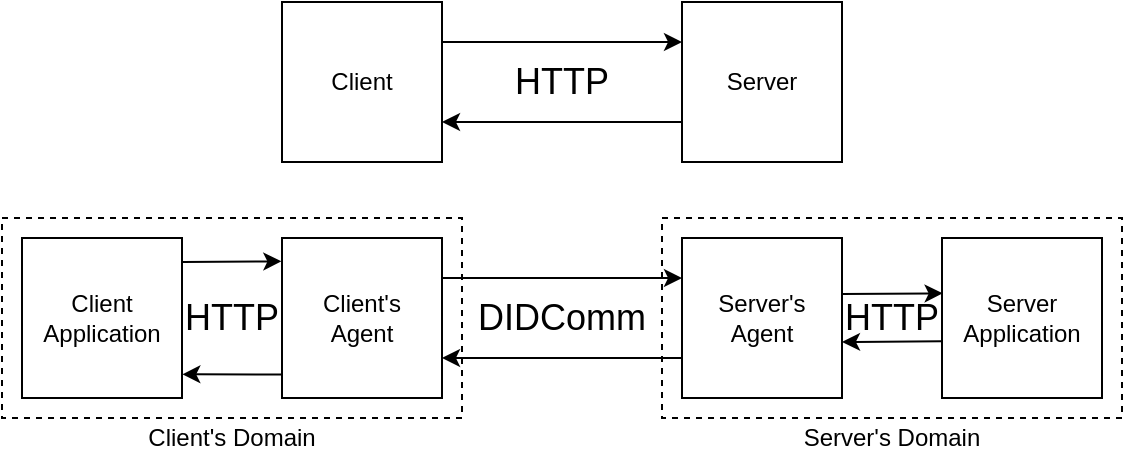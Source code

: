 <mxfile version="12.4.2" type="device" pages="1"><diagram id="flqJx3azPbYMFlhVJe77" name="Page-1"><mxGraphModel dx="870" dy="519" grid="1" gridSize="10" guides="1" tooltips="1" connect="1" arrows="1" fold="1" page="1" pageScale="1" pageWidth="850" pageHeight="1100" math="0" shadow="0"><root><mxCell id="0"/><mxCell id="1" parent="0"/><mxCell id="X_5b7UsqRvEbusuGWNfe-1" value="Client Application" style="whiteSpace=wrap;html=1;aspect=fixed;" parent="1" vertex="1"><mxGeometry x="100" y="180" width="80" height="80" as="geometry"/></mxCell><mxCell id="833Bp2n8RyJKiAD3lse3-9" style="edgeStyle=none;rounded=0;orthogonalLoop=1;jettySize=auto;html=1;exitX=0.003;exitY=0.853;exitDx=0;exitDy=0;entryX=1.002;entryY=0.852;entryDx=0;entryDy=0;exitPerimeter=0;entryPerimeter=0;" parent="1" source="X_5b7UsqRvEbusuGWNfe-2" target="X_5b7UsqRvEbusuGWNfe-1" edge="1"><mxGeometry relative="1" as="geometry"><mxPoint x="230" y="249" as="sourcePoint"/><mxPoint x="180" y="249" as="targetPoint"/></mxGeometry></mxCell><mxCell id="X_5b7UsqRvEbusuGWNfe-2" value="Client's&lt;br&gt;&lt;div&gt;Agent&lt;/div&gt;" style="whiteSpace=wrap;html=1;aspect=fixed;" parent="1" vertex="1"><mxGeometry x="230" y="180" width="80" height="80" as="geometry"/></mxCell><mxCell id="833Bp2n8RyJKiAD3lse3-6" style="edgeStyle=none;rounded=0;orthogonalLoop=1;jettySize=auto;html=1;exitX=0.996;exitY=0.35;exitDx=0;exitDy=0;entryX=0.004;entryY=0.346;entryDx=0;entryDy=0;entryPerimeter=0;exitPerimeter=0;" parent="1" source="X_5b7UsqRvEbusuGWNfe-3" target="X_5b7UsqRvEbusuGWNfe-7" edge="1"><mxGeometry relative="1" as="geometry"/></mxCell><mxCell id="X_5b7UsqRvEbusuGWNfe-3" value="Server's&lt;br&gt;Agent" style="whiteSpace=wrap;html=1;aspect=fixed;" parent="1" vertex="1"><mxGeometry x="430" y="180" width="80" height="80" as="geometry"/></mxCell><mxCell id="X_5b7UsqRvEbusuGWNfe-6" value="&lt;font style=&quot;font-size: 18px&quot; face=&quot;Helvetica&quot;&gt;DIDComm&lt;/font&gt;" style="text;html=1;strokeColor=none;fillColor=none;align=center;verticalAlign=middle;whiteSpace=wrap;rounded=0;" parent="1" vertex="1"><mxGeometry x="320" y="200" width="100" height="40" as="geometry"/></mxCell><mxCell id="833Bp2n8RyJKiAD3lse3-7" style="edgeStyle=none;rounded=0;orthogonalLoop=1;jettySize=auto;html=1;exitX=-0.004;exitY=0.646;exitDx=0;exitDy=0;exitPerimeter=0;entryX=1;entryY=0.65;entryDx=0;entryDy=0;entryPerimeter=0;" parent="1" source="X_5b7UsqRvEbusuGWNfe-7" target="X_5b7UsqRvEbusuGWNfe-3" edge="1"><mxGeometry relative="1" as="geometry"><mxPoint x="510" y="232" as="targetPoint"/></mxGeometry></mxCell><mxCell id="X_5b7UsqRvEbusuGWNfe-7" value="Server Application" style="whiteSpace=wrap;html=1;aspect=fixed;" parent="1" vertex="1"><mxGeometry x="560" y="180" width="80" height="80" as="geometry"/></mxCell><mxCell id="833Bp2n8RyJKiAD3lse3-1" style="edgeStyle=orthogonalEdgeStyle;rounded=0;orthogonalLoop=1;jettySize=auto;html=1;exitX=1;exitY=0.25;exitDx=0;exitDy=0;entryX=0;entryY=0.25;entryDx=0;entryDy=0;" parent="1" source="X_5b7UsqRvEbusuGWNfe-13" target="X_5b7UsqRvEbusuGWNfe-14" edge="1"><mxGeometry relative="1" as="geometry"/></mxCell><mxCell id="X_5b7UsqRvEbusuGWNfe-13" value="Client" style="whiteSpace=wrap;html=1;aspect=fixed;" parent="1" vertex="1"><mxGeometry x="230" y="62" width="80" height="80" as="geometry"/></mxCell><mxCell id="833Bp2n8RyJKiAD3lse3-2" style="edgeStyle=orthogonalEdgeStyle;rounded=0;orthogonalLoop=1;jettySize=auto;html=1;exitX=0;exitY=0.75;exitDx=0;exitDy=0;entryX=1;entryY=0.75;entryDx=0;entryDy=0;" parent="1" source="X_5b7UsqRvEbusuGWNfe-14" target="X_5b7UsqRvEbusuGWNfe-13" edge="1"><mxGeometry relative="1" as="geometry"/></mxCell><mxCell id="X_5b7UsqRvEbusuGWNfe-14" value="Server" style="whiteSpace=wrap;html=1;aspect=fixed;" parent="1" vertex="1"><mxGeometry x="430" y="62" width="80" height="80" as="geometry"/></mxCell><mxCell id="833Bp2n8RyJKiAD3lse3-3" value="" style="endArrow=classic;html=1;entryX=1;entryY=0.75;entryDx=0;entryDy=0;exitX=0;exitY=0.75;exitDx=0;exitDy=0;" parent="1" source="X_5b7UsqRvEbusuGWNfe-3" target="X_5b7UsqRvEbusuGWNfe-2" edge="1"><mxGeometry width="50" height="50" relative="1" as="geometry"><mxPoint x="420" y="240" as="sourcePoint"/><mxPoint x="330" y="230" as="targetPoint"/></mxGeometry></mxCell><mxCell id="833Bp2n8RyJKiAD3lse3-4" value="" style="endArrow=classic;html=1;exitX=1;exitY=0.25;exitDx=0;exitDy=0;entryX=0;entryY=0.25;entryDx=0;entryDy=0;" parent="1" source="X_5b7UsqRvEbusuGWNfe-2" target="X_5b7UsqRvEbusuGWNfe-3" edge="1"><mxGeometry width="50" height="50" relative="1" as="geometry"><mxPoint x="320" y="199.32" as="sourcePoint"/><mxPoint x="418" y="199.32" as="targetPoint"/></mxGeometry></mxCell><mxCell id="833Bp2n8RyJKiAD3lse3-5" value="" style="endArrow=classic;html=1;entryX=-0.004;entryY=0.146;entryDx=0;entryDy=0;entryPerimeter=0;exitX=1.004;exitY=0.15;exitDx=0;exitDy=0;exitPerimeter=0;" parent="1" source="X_5b7UsqRvEbusuGWNfe-1" target="X_5b7UsqRvEbusuGWNfe-2" edge="1"><mxGeometry width="50" height="50" relative="1" as="geometry"><mxPoint x="181" y="192" as="sourcePoint"/><mxPoint x="230" y="200" as="targetPoint"/></mxGeometry></mxCell><mxCell id="833Bp2n8RyJKiAD3lse3-10" value="&lt;font style=&quot;font-size: 18px&quot;&gt;HTTP&lt;/font&gt;" style="text;html=1;strokeColor=none;fillColor=none;align=center;verticalAlign=middle;whiteSpace=wrap;rounded=0;" parent="1" vertex="1"><mxGeometry x="180" y="200" width="50" height="40" as="geometry"/></mxCell><mxCell id="833Bp2n8RyJKiAD3lse3-11" value="&lt;font style=&quot;font-size: 18px&quot;&gt;HTTP&lt;/font&gt;" style="text;html=1;strokeColor=none;fillColor=none;align=center;verticalAlign=middle;whiteSpace=wrap;rounded=0;" parent="1" vertex="1"><mxGeometry x="510" y="200" width="50" height="40" as="geometry"/></mxCell><mxCell id="833Bp2n8RyJKiAD3lse3-12" value="&lt;font style=&quot;font-size: 18px&quot;&gt;HTTP&lt;/font&gt;" style="text;html=1;strokeColor=none;fillColor=none;align=center;verticalAlign=middle;whiteSpace=wrap;rounded=0;" parent="1" vertex="1"><mxGeometry x="345" y="82" width="50" height="40" as="geometry"/></mxCell><mxCell id="qfmDSw1gbpIzn3Ct7CVC-1" value="" style="rounded=0;whiteSpace=wrap;html=1;dashed=1;fillColor=none;" vertex="1" parent="1"><mxGeometry x="90" y="170" width="230" height="100" as="geometry"/></mxCell><mxCell id="qfmDSw1gbpIzn3Ct7CVC-2" value="" style="rounded=0;whiteSpace=wrap;html=1;dashed=1;fillColor=none;" vertex="1" parent="1"><mxGeometry x="420" y="170" width="230" height="100" as="geometry"/></mxCell><mxCell id="qfmDSw1gbpIzn3Ct7CVC-3" value="Client's Domain" style="text;html=1;strokeColor=none;fillColor=none;align=center;verticalAlign=middle;whiteSpace=wrap;rounded=0;dashed=1;" vertex="1" parent="1"><mxGeometry x="150" y="270" width="110" height="20" as="geometry"/></mxCell><mxCell id="qfmDSw1gbpIzn3Ct7CVC-4" value="Server's Domain" style="text;html=1;strokeColor=none;fillColor=none;align=center;verticalAlign=middle;whiteSpace=wrap;rounded=0;dashed=1;" vertex="1" parent="1"><mxGeometry x="480" y="270" width="110" height="20" as="geometry"/></mxCell></root></mxGraphModel></diagram></mxfile>